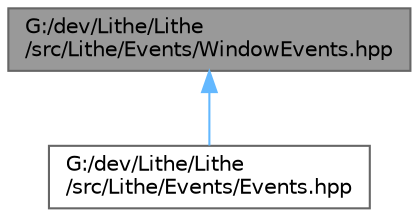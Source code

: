 digraph "G:/dev/Lithe/Lithe/src/Lithe/Events/WindowEvents.hpp"
{
 // LATEX_PDF_SIZE
  bgcolor="transparent";
  edge [fontname=Helvetica,fontsize=10,labelfontname=Helvetica,labelfontsize=10];
  node [fontname=Helvetica,fontsize=10,shape=box,height=0.2,width=0.4];
  Node1 [id="Node000001",label="G:/dev/Lithe/Lithe\l/src/Lithe/Events/WindowEvents.hpp",height=0.2,width=0.4,color="gray40", fillcolor="grey60", style="filled", fontcolor="black",tooltip="File describing classes for all window related events."];
  Node1 -> Node2 [id="edge1_Node000001_Node000002",dir="back",color="steelblue1",style="solid",tooltip=" "];
  Node2 [id="Node000002",label="G:/dev/Lithe/Lithe\l/src/Lithe/Events/Events.hpp",height=0.2,width=0.4,color="grey40", fillcolor="white", style="filled",URL="$_events_8hpp.html",tooltip="File for easy single-header include of all event system module."];
}
